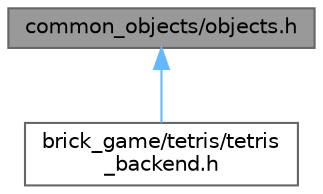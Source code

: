 digraph "common_objects/objects.h"
{
 // LATEX_PDF_SIZE
  bgcolor="transparent";
  edge [fontname=Helvetica,fontsize=10,labelfontname=Helvetica,labelfontsize=10];
  node [fontname=Helvetica,fontsize=10,shape=box,height=0.2,width=0.4];
  Node1 [id="Node000001",label="common_objects/objects.h",height=0.2,width=0.4,color="gray40", fillcolor="grey60", style="filled", fontcolor="black",tooltip="Заголовочный файл со структурами обмена между фронтендом и бекендом"];
  Node1 -> Node2 [id="edge1_Node000001_Node000002",dir="back",color="steelblue1",style="solid",tooltip=" "];
  Node2 [id="Node000002",label="brick_game/tetris/tetris\l_backend.h",height=0.2,width=0.4,color="grey40", fillcolor="white", style="filled",URL="$tetris__backend_8h.html",tooltip="Заголовочный файл с описанием библиотеки логики тетриса"];
}
